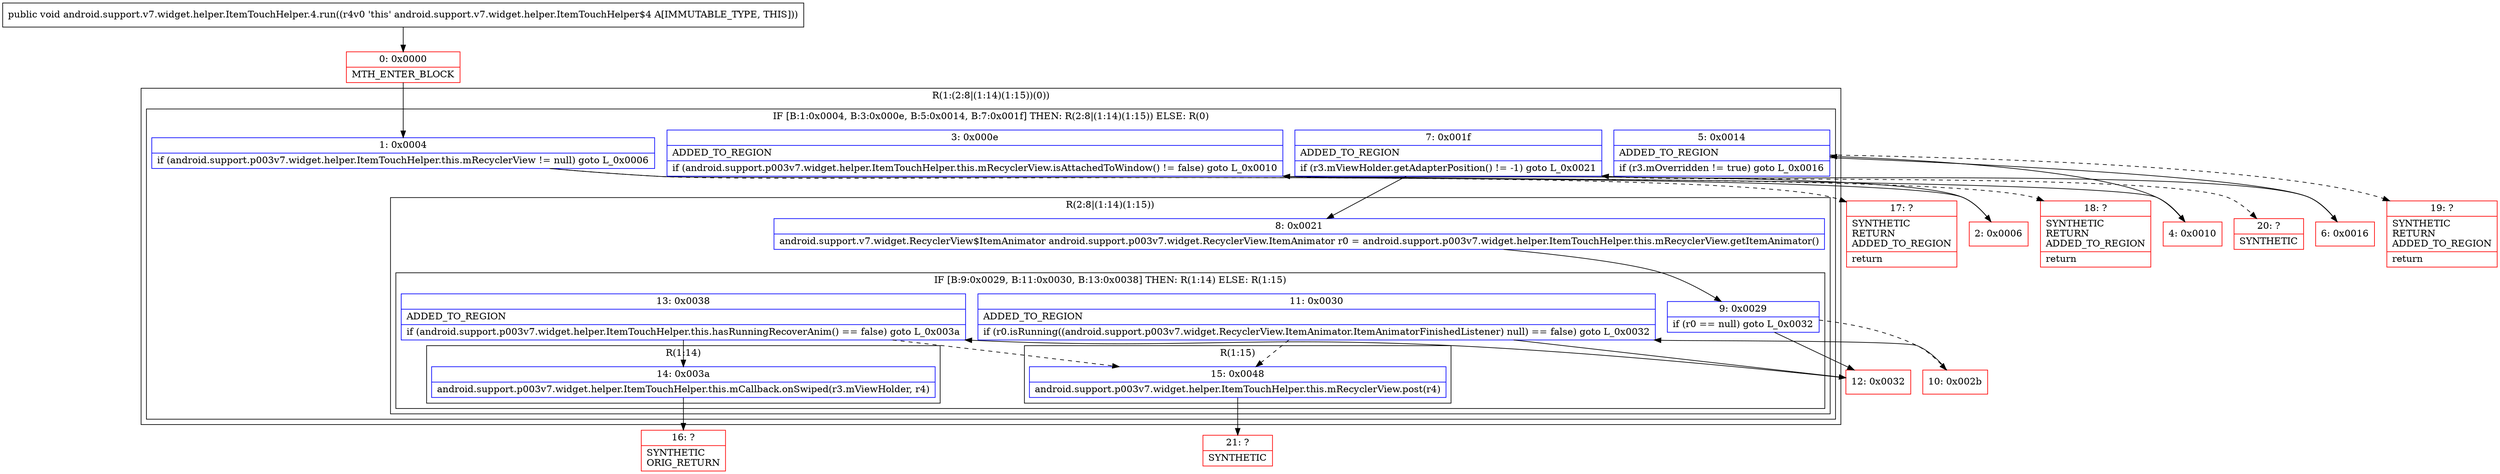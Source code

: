 digraph "CFG forandroid.support.v7.widget.helper.ItemTouchHelper.4.run()V" {
subgraph cluster_Region_890807750 {
label = "R(1:(2:8|(1:14)(1:15))(0))";
node [shape=record,color=blue];
subgraph cluster_IfRegion_336543143 {
label = "IF [B:1:0x0004, B:3:0x000e, B:5:0x0014, B:7:0x001f] THEN: R(2:8|(1:14)(1:15)) ELSE: R(0)";
node [shape=record,color=blue];
Node_1 [shape=record,label="{1\:\ 0x0004|if (android.support.p003v7.widget.helper.ItemTouchHelper.this.mRecyclerView != null) goto L_0x0006\l}"];
Node_3 [shape=record,label="{3\:\ 0x000e|ADDED_TO_REGION\l|if (android.support.p003v7.widget.helper.ItemTouchHelper.this.mRecyclerView.isAttachedToWindow() != false) goto L_0x0010\l}"];
Node_5 [shape=record,label="{5\:\ 0x0014|ADDED_TO_REGION\l|if (r3.mOverridden != true) goto L_0x0016\l}"];
Node_7 [shape=record,label="{7\:\ 0x001f|ADDED_TO_REGION\l|if (r3.mViewHolder.getAdapterPosition() != \-1) goto L_0x0021\l}"];
subgraph cluster_Region_178367122 {
label = "R(2:8|(1:14)(1:15))";
node [shape=record,color=blue];
Node_8 [shape=record,label="{8\:\ 0x0021|android.support.v7.widget.RecyclerView$ItemAnimator android.support.p003v7.widget.RecyclerView.ItemAnimator r0 = android.support.p003v7.widget.helper.ItemTouchHelper.this.mRecyclerView.getItemAnimator()\l}"];
subgraph cluster_IfRegion_22166255 {
label = "IF [B:9:0x0029, B:11:0x0030, B:13:0x0038] THEN: R(1:14) ELSE: R(1:15)";
node [shape=record,color=blue];
Node_9 [shape=record,label="{9\:\ 0x0029|if (r0 == null) goto L_0x0032\l}"];
Node_11 [shape=record,label="{11\:\ 0x0030|ADDED_TO_REGION\l|if (r0.isRunning((android.support.p003v7.widget.RecyclerView.ItemAnimator.ItemAnimatorFinishedListener) null) == false) goto L_0x0032\l}"];
Node_13 [shape=record,label="{13\:\ 0x0038|ADDED_TO_REGION\l|if (android.support.p003v7.widget.helper.ItemTouchHelper.this.hasRunningRecoverAnim() == false) goto L_0x003a\l}"];
subgraph cluster_Region_2086356378 {
label = "R(1:14)";
node [shape=record,color=blue];
Node_14 [shape=record,label="{14\:\ 0x003a|android.support.p003v7.widget.helper.ItemTouchHelper.this.mCallback.onSwiped(r3.mViewHolder, r4)\l}"];
}
subgraph cluster_Region_1828619272 {
label = "R(1:15)";
node [shape=record,color=blue];
Node_15 [shape=record,label="{15\:\ 0x0048|android.support.p003v7.widget.helper.ItemTouchHelper.this.mRecyclerView.post(r4)\l}"];
}
}
}
subgraph cluster_Region_481831620 {
label = "R(0)";
node [shape=record,color=blue];
}
}
}
Node_0 [shape=record,color=red,label="{0\:\ 0x0000|MTH_ENTER_BLOCK\l}"];
Node_2 [shape=record,color=red,label="{2\:\ 0x0006}"];
Node_4 [shape=record,color=red,label="{4\:\ 0x0010}"];
Node_6 [shape=record,color=red,label="{6\:\ 0x0016}"];
Node_10 [shape=record,color=red,label="{10\:\ 0x002b}"];
Node_12 [shape=record,color=red,label="{12\:\ 0x0032}"];
Node_16 [shape=record,color=red,label="{16\:\ ?|SYNTHETIC\lORIG_RETURN\l}"];
Node_17 [shape=record,color=red,label="{17\:\ ?|SYNTHETIC\lRETURN\lADDED_TO_REGION\l|return\l}"];
Node_18 [shape=record,color=red,label="{18\:\ ?|SYNTHETIC\lRETURN\lADDED_TO_REGION\l|return\l}"];
Node_19 [shape=record,color=red,label="{19\:\ ?|SYNTHETIC\lRETURN\lADDED_TO_REGION\l|return\l}"];
Node_20 [shape=record,color=red,label="{20\:\ ?|SYNTHETIC\l}"];
Node_21 [shape=record,color=red,label="{21\:\ ?|SYNTHETIC\l}"];
MethodNode[shape=record,label="{public void android.support.v7.widget.helper.ItemTouchHelper.4.run((r4v0 'this' android.support.v7.widget.helper.ItemTouchHelper$4 A[IMMUTABLE_TYPE, THIS])) }"];
MethodNode -> Node_0;
Node_1 -> Node_2;
Node_1 -> Node_17[style=dashed];
Node_3 -> Node_4;
Node_3 -> Node_18[style=dashed];
Node_5 -> Node_6;
Node_5 -> Node_19[style=dashed];
Node_7 -> Node_8;
Node_7 -> Node_20[style=dashed];
Node_8 -> Node_9;
Node_9 -> Node_10[style=dashed];
Node_9 -> Node_12;
Node_11 -> Node_12;
Node_11 -> Node_15[style=dashed];
Node_13 -> Node_14;
Node_13 -> Node_15[style=dashed];
Node_14 -> Node_16;
Node_15 -> Node_21;
Node_0 -> Node_1;
Node_2 -> Node_3;
Node_4 -> Node_5;
Node_6 -> Node_7;
Node_10 -> Node_11;
Node_12 -> Node_13;
}

